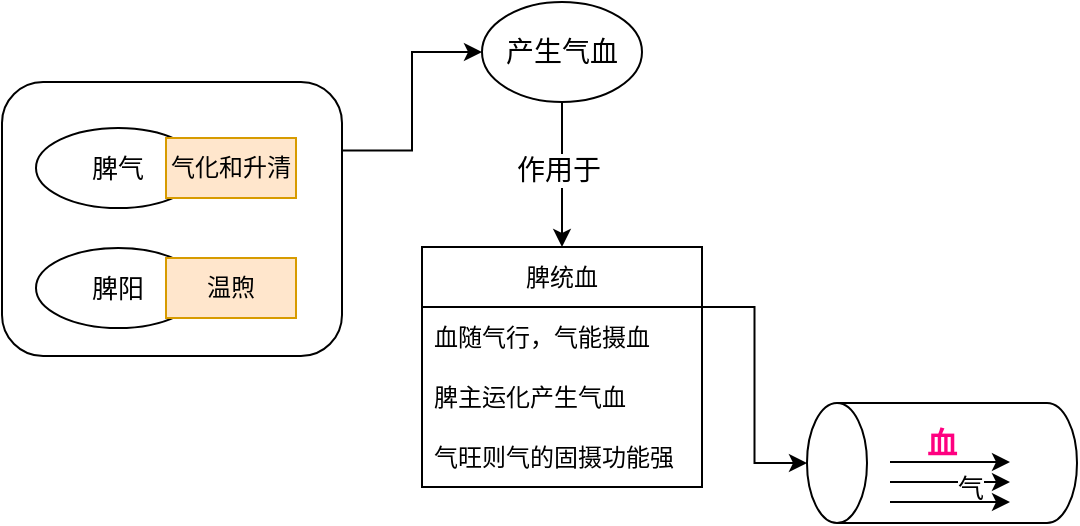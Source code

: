 <mxfile version="22.1.20" type="github">
  <diagram name="第 1 页" id="OBv99TEN3jPcKA-b-CVp">
    <mxGraphModel dx="1050" dy="557" grid="1" gridSize="10" guides="1" tooltips="1" connect="1" arrows="1" fold="1" page="1" pageScale="1" pageWidth="827" pageHeight="1169" math="0" shadow="0">
      <root>
        <mxCell id="0" />
        <mxCell id="1" parent="0" />
        <mxCell id="HhgxqYkp_zKyCv0FOAqn-28" style="edgeStyle=orthogonalEdgeStyle;rounded=0;orthogonalLoop=1;jettySize=auto;html=1;exitX=1;exitY=0.25;exitDx=0;exitDy=0;entryX=0;entryY=0.5;entryDx=0;entryDy=0;" edge="1" parent="1" source="HhgxqYkp_zKyCv0FOAqn-11" target="HhgxqYkp_zKyCv0FOAqn-27">
          <mxGeometry relative="1" as="geometry" />
        </mxCell>
        <mxCell id="HhgxqYkp_zKyCv0FOAqn-11" value="" style="rounded=1;whiteSpace=wrap;html=1;" vertex="1" parent="1">
          <mxGeometry x="110" y="150" width="170" height="137" as="geometry" />
        </mxCell>
        <mxCell id="HhgxqYkp_zKyCv0FOAqn-3" value="" style="group" vertex="1" connectable="0" parent="1">
          <mxGeometry x="127" y="173" width="130" height="40" as="geometry" />
        </mxCell>
        <mxCell id="HhgxqYkp_zKyCv0FOAqn-4" value="脾气" style="ellipse;whiteSpace=wrap;html=1;fontSize=13;" vertex="1" parent="HhgxqYkp_zKyCv0FOAqn-3">
          <mxGeometry width="82.333" height="40" as="geometry" />
        </mxCell>
        <mxCell id="HhgxqYkp_zKyCv0FOAqn-5" value="" style="endArrow=classic;html=1;rounded=0;exitX=1;exitY=0.5;exitDx=0;exitDy=0;" edge="1" parent="HhgxqYkp_zKyCv0FOAqn-3" source="HhgxqYkp_zKyCv0FOAqn-4" target="HhgxqYkp_zKyCv0FOAqn-6">
          <mxGeometry width="50" height="50" relative="1" as="geometry">
            <mxPoint x="137.583" y="21" as="sourcePoint" />
            <mxPoint x="294.667" y="20" as="targetPoint" />
          </mxGeometry>
        </mxCell>
        <mxCell id="HhgxqYkp_zKyCv0FOAqn-6" value="气化和升清" style="text;html=1;strokeColor=#d79b00;fillColor=#ffe6cc;align=center;verticalAlign=middle;whiteSpace=wrap;rounded=0;" vertex="1" parent="HhgxqYkp_zKyCv0FOAqn-3">
          <mxGeometry x="65" y="5" width="65" height="30" as="geometry" />
        </mxCell>
        <mxCell id="HhgxqYkp_zKyCv0FOAqn-7" value="" style="group" vertex="1" connectable="0" parent="1">
          <mxGeometry x="127" y="233" width="130" height="40" as="geometry" />
        </mxCell>
        <mxCell id="HhgxqYkp_zKyCv0FOAqn-8" value="脾阳" style="ellipse;whiteSpace=wrap;html=1;fontSize=13;" vertex="1" parent="HhgxqYkp_zKyCv0FOAqn-7">
          <mxGeometry width="82.333" height="40" as="geometry" />
        </mxCell>
        <mxCell id="HhgxqYkp_zKyCv0FOAqn-9" value="" style="endArrow=classic;html=1;rounded=0;exitX=1;exitY=0.5;exitDx=0;exitDy=0;" edge="1" parent="HhgxqYkp_zKyCv0FOAqn-7" source="HhgxqYkp_zKyCv0FOAqn-8" target="HhgxqYkp_zKyCv0FOAqn-10">
          <mxGeometry width="50" height="50" relative="1" as="geometry">
            <mxPoint x="137.583" y="21" as="sourcePoint" />
            <mxPoint x="294.667" y="20" as="targetPoint" />
          </mxGeometry>
        </mxCell>
        <mxCell id="HhgxqYkp_zKyCv0FOAqn-10" value="温煦" style="text;html=1;strokeColor=#d79b00;fillColor=#ffe6cc;align=center;verticalAlign=middle;whiteSpace=wrap;rounded=0;" vertex="1" parent="HhgxqYkp_zKyCv0FOAqn-7">
          <mxGeometry x="65" y="5" width="65" height="30" as="geometry" />
        </mxCell>
        <mxCell id="HhgxqYkp_zKyCv0FOAqn-12" value="" style="shape=cylinder3;whiteSpace=wrap;html=1;boundedLbl=1;backgroundOutline=1;size=15;rotation=-90;" vertex="1" parent="1">
          <mxGeometry x="550" y="273" width="60" height="135" as="geometry" />
        </mxCell>
        <mxCell id="HhgxqYkp_zKyCv0FOAqn-16" value="" style="group" vertex="1" connectable="0" parent="1">
          <mxGeometry x="554" y="340" width="60" height="20" as="geometry" />
        </mxCell>
        <mxCell id="HhgxqYkp_zKyCv0FOAqn-13" value="" style="endArrow=classic;html=1;rounded=0;" edge="1" parent="HhgxqYkp_zKyCv0FOAqn-16">
          <mxGeometry width="50" height="50" relative="1" as="geometry">
            <mxPoint as="sourcePoint" />
            <mxPoint x="60" as="targetPoint" />
          </mxGeometry>
        </mxCell>
        <mxCell id="HhgxqYkp_zKyCv0FOAqn-14" value="" style="endArrow=classic;html=1;rounded=0;fontSize=13;" edge="1" parent="HhgxqYkp_zKyCv0FOAqn-16">
          <mxGeometry width="50" height="50" relative="1" as="geometry">
            <mxPoint y="10" as="sourcePoint" />
            <mxPoint x="60" y="10" as="targetPoint" />
          </mxGeometry>
        </mxCell>
        <mxCell id="HhgxqYkp_zKyCv0FOAqn-20" value="&lt;font style=&quot;font-size: 13px;&quot;&gt;气&lt;/font&gt;" style="edgeLabel;html=1;align=center;verticalAlign=middle;resizable=0;points=[];" vertex="1" connectable="0" parent="HhgxqYkp_zKyCv0FOAqn-14">
          <mxGeometry x="0.335" y="-2" relative="1" as="geometry">
            <mxPoint y="1" as="offset" />
          </mxGeometry>
        </mxCell>
        <mxCell id="HhgxqYkp_zKyCv0FOAqn-15" value="" style="endArrow=classic;html=1;rounded=0;" edge="1" parent="HhgxqYkp_zKyCv0FOAqn-16">
          <mxGeometry width="50" height="50" relative="1" as="geometry">
            <mxPoint y="20" as="sourcePoint" />
            <mxPoint x="60" y="20" as="targetPoint" />
          </mxGeometry>
        </mxCell>
        <mxCell id="HhgxqYkp_zKyCv0FOAqn-18" value="血" style="text;html=1;align=center;verticalAlign=middle;whiteSpace=wrap;rounded=0;fontSize=15;fontStyle=1;fontColor=#FF0080;" vertex="1" parent="1">
          <mxGeometry x="550" y="314.5" width="60" height="30" as="geometry" />
        </mxCell>
        <mxCell id="HhgxqYkp_zKyCv0FOAqn-21" value="脾统血" style="swimlane;fontStyle=0;childLayout=stackLayout;horizontal=1;startSize=30;horizontalStack=0;resizeParent=1;resizeParentMax=0;resizeLast=0;collapsible=1;marginBottom=0;whiteSpace=wrap;html=1;" vertex="1" parent="1">
          <mxGeometry x="320" y="232.5" width="140" height="120" as="geometry">
            <mxRectangle x="330" y="225" width="80" height="30" as="alternateBounds" />
          </mxGeometry>
        </mxCell>
        <mxCell id="HhgxqYkp_zKyCv0FOAqn-22" value="血随气行，气能摄血" style="text;strokeColor=none;fillColor=none;align=left;verticalAlign=middle;spacingLeft=4;spacingRight=4;overflow=hidden;points=[[0,0.5],[1,0.5]];portConstraint=eastwest;rotatable=0;whiteSpace=wrap;html=1;" vertex="1" parent="HhgxqYkp_zKyCv0FOAqn-21">
          <mxGeometry y="30" width="140" height="30" as="geometry" />
        </mxCell>
        <mxCell id="HhgxqYkp_zKyCv0FOAqn-26" value="脾主运化产生气血" style="text;strokeColor=none;fillColor=none;align=left;verticalAlign=middle;spacingLeft=4;spacingRight=4;overflow=hidden;points=[[0,0.5],[1,0.5]];portConstraint=eastwest;rotatable=0;whiteSpace=wrap;html=1;" vertex="1" parent="HhgxqYkp_zKyCv0FOAqn-21">
          <mxGeometry y="60" width="140" height="30" as="geometry" />
        </mxCell>
        <mxCell id="HhgxqYkp_zKyCv0FOAqn-24" value="气旺则气的固摄功能强" style="text;strokeColor=none;fillColor=none;align=left;verticalAlign=middle;spacingLeft=4;spacingRight=4;overflow=hidden;points=[[0,0.5],[1,0.5]];portConstraint=eastwest;rotatable=0;whiteSpace=wrap;html=1;" vertex="1" parent="HhgxqYkp_zKyCv0FOAqn-21">
          <mxGeometry y="90" width="140" height="30" as="geometry" />
        </mxCell>
        <mxCell id="HhgxqYkp_zKyCv0FOAqn-25" style="edgeStyle=orthogonalEdgeStyle;rounded=0;orthogonalLoop=1;jettySize=auto;html=1;exitX=1;exitY=0.25;exitDx=0;exitDy=0;entryX=0.5;entryY=0;entryDx=0;entryDy=0;entryPerimeter=0;" edge="1" parent="1" source="HhgxqYkp_zKyCv0FOAqn-21" target="HhgxqYkp_zKyCv0FOAqn-12">
          <mxGeometry relative="1" as="geometry" />
        </mxCell>
        <mxCell id="HhgxqYkp_zKyCv0FOAqn-29" style="edgeStyle=orthogonalEdgeStyle;rounded=0;orthogonalLoop=1;jettySize=auto;html=1;exitX=0.5;exitY=1;exitDx=0;exitDy=0;entryX=0.5;entryY=0;entryDx=0;entryDy=0;" edge="1" parent="1" source="HhgxqYkp_zKyCv0FOAqn-27" target="HhgxqYkp_zKyCv0FOAqn-21">
          <mxGeometry relative="1" as="geometry" />
        </mxCell>
        <mxCell id="HhgxqYkp_zKyCv0FOAqn-30" value="作用于" style="edgeLabel;html=1;align=center;verticalAlign=middle;resizable=0;points=[];fontSize=14;" vertex="1" connectable="0" parent="HhgxqYkp_zKyCv0FOAqn-29">
          <mxGeometry x="-0.062" y="-2" relative="1" as="geometry">
            <mxPoint as="offset" />
          </mxGeometry>
        </mxCell>
        <mxCell id="HhgxqYkp_zKyCv0FOAqn-27" value="产生气血" style="ellipse;whiteSpace=wrap;html=1;fontSize=14;" vertex="1" parent="1">
          <mxGeometry x="350" y="110" width="80" height="50" as="geometry" />
        </mxCell>
      </root>
    </mxGraphModel>
  </diagram>
</mxfile>
